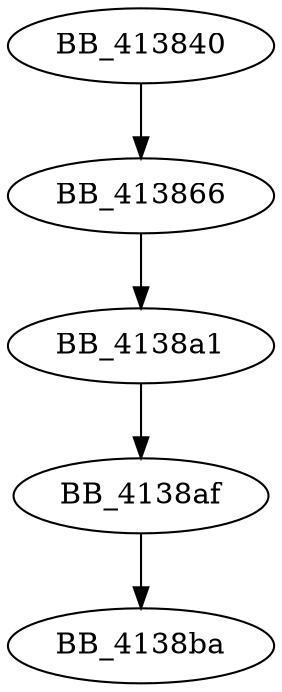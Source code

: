 DiGraph sub_413840{
BB_413840->BB_413866
BB_413866->BB_4138a1
BB_4138a1->BB_4138af
BB_4138af->BB_4138ba
}
